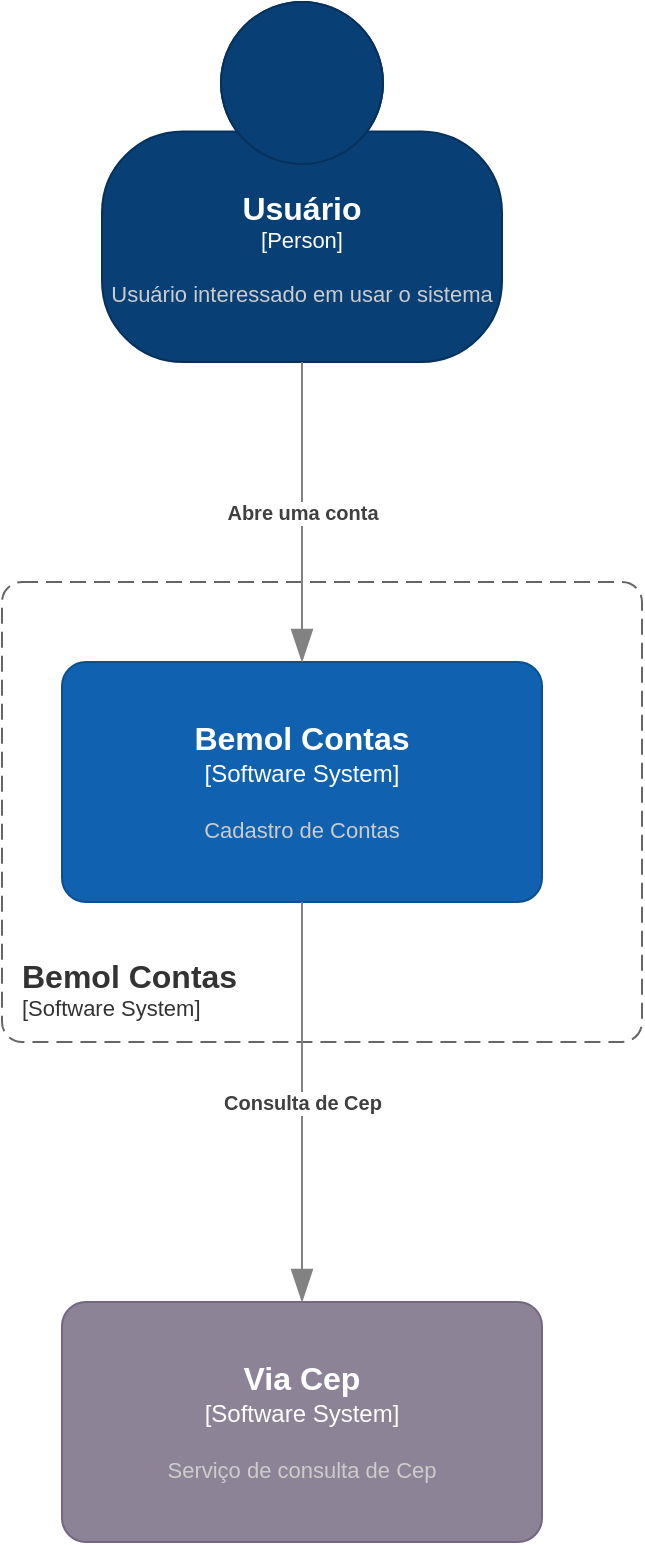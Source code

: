 <mxfile version="24.7.14" pages="3">
  <diagram name="1 - Contexto" id="tZXfWivorAjo9ExqiVK0">
    <mxGraphModel dx="1687" dy="868" grid="1" gridSize="10" guides="1" tooltips="1" connect="1" arrows="1" fold="1" page="1" pageScale="1" pageWidth="827" pageHeight="1169" math="0" shadow="0">
      <root>
        <mxCell id="0" />
        <mxCell id="1" parent="0" />
        <object placeholders="1" c4Name="Usuário" c4Type="Person" c4Description="Usuário interessado em usar o sistema" label="&lt;font style=&quot;font-size: 16px&quot;&gt;&lt;b&gt;%c4Name%&lt;/b&gt;&lt;/font&gt;&lt;div&gt;[%c4Type%]&lt;/div&gt;&lt;br&gt;&lt;div&gt;&lt;font style=&quot;font-size: 11px&quot;&gt;&lt;font color=&quot;#cccccc&quot;&gt;%c4Description%&lt;/font&gt;&lt;/div&gt;" id="4WC-OGh5Aw5k0WL9zleM-1">
          <mxCell style="html=1;fontSize=11;dashed=0;whiteSpace=wrap;fillColor=#083F75;strokeColor=#06315C;fontColor=#ffffff;shape=mxgraph.c4.person2;align=center;metaEdit=1;points=[[0.5,0,0],[1,0.5,0],[1,0.75,0],[0.75,1,0],[0.5,1,0],[0.25,1,0],[0,0.75,0],[0,0.5,0]];resizable=0;" parent="1" vertex="1">
            <mxGeometry x="270" y="80" width="200" height="180" as="geometry" />
          </mxCell>
        </object>
        <object placeholders="1" c4Name="Bemol Contas" c4Type="Software System" c4Description="Cadastro de Contas" label="&lt;font style=&quot;font-size: 16px&quot;&gt;&lt;b&gt;%c4Name%&lt;/b&gt;&lt;/font&gt;&lt;div&gt;[%c4Type%]&lt;/div&gt;&lt;br&gt;&lt;div&gt;&lt;font style=&quot;font-size: 11px&quot;&gt;&lt;font color=&quot;#cccccc&quot;&gt;%c4Description%&lt;/font&gt;&lt;/div&gt;" id="4WC-OGh5Aw5k0WL9zleM-2">
          <mxCell style="rounded=1;whiteSpace=wrap;html=1;labelBackgroundColor=none;fillColor=#1061B0;fontColor=#ffffff;align=center;arcSize=10;strokeColor=#0D5091;metaEdit=1;resizable=0;points=[[0.25,0,0],[0.5,0,0],[0.75,0,0],[1,0.25,0],[1,0.5,0],[1,0.75,0],[0.75,1,0],[0.5,1,0],[0.25,1,0],[0,0.75,0],[0,0.5,0],[0,0.25,0]];" parent="1" vertex="1">
            <mxGeometry x="250" y="410" width="240" height="120" as="geometry" />
          </mxCell>
        </object>
        <object placeholders="1" c4Name="Via Cep" c4Type="Software System" c4Description="Serviço de consulta de Cep" label="&lt;font style=&quot;font-size: 16px&quot;&gt;&lt;b&gt;%c4Name%&lt;/b&gt;&lt;/font&gt;&lt;div&gt;[%c4Type%]&lt;/div&gt;&lt;br&gt;&lt;div&gt;&lt;font style=&quot;font-size: 11px&quot;&gt;&lt;font color=&quot;#cccccc&quot;&gt;%c4Description%&lt;/font&gt;&lt;/div&gt;" id="4WC-OGh5Aw5k0WL9zleM-3">
          <mxCell style="rounded=1;whiteSpace=wrap;html=1;labelBackgroundColor=none;fillColor=#8C8496;fontColor=#ffffff;align=center;arcSize=10;strokeColor=#736782;metaEdit=1;resizable=0;points=[[0.25,0,0],[0.5,0,0],[0.75,0,0],[1,0.25,0],[1,0.5,0],[1,0.75,0],[0.75,1,0],[0.5,1,0],[0.25,1,0],[0,0.75,0],[0,0.5,0],[0,0.25,0]];" parent="1" vertex="1">
            <mxGeometry x="250" y="730" width="240" height="120" as="geometry" />
          </mxCell>
        </object>
        <object placeholders="1" c4Name="Bemol Contas" c4Type="SystemScopeBoundary" c4Application="Software System" label="&lt;font style=&quot;font-size: 16px&quot;&gt;&lt;b&gt;&lt;div style=&quot;text-align: left&quot;&gt;%c4Name%&lt;/div&gt;&lt;/b&gt;&lt;/font&gt;&lt;div style=&quot;text-align: left&quot;&gt;[%c4Application%]&lt;/div&gt;" id="4WC-OGh5Aw5k0WL9zleM-4">
          <mxCell style="rounded=1;fontSize=11;whiteSpace=wrap;html=1;dashed=1;arcSize=20;fillColor=none;strokeColor=#666666;fontColor=#333333;labelBackgroundColor=none;align=left;verticalAlign=bottom;labelBorderColor=none;spacingTop=0;spacing=10;dashPattern=8 4;metaEdit=1;rotatable=0;perimeter=rectanglePerimeter;noLabel=0;labelPadding=0;allowArrows=0;connectable=0;expand=0;recursiveResize=0;editable=1;pointerEvents=0;absoluteArcSize=1;points=[[0.25,0,0],[0.5,0,0],[0.75,0,0],[1,0.25,0],[1,0.5,0],[1,0.75,0],[0.75,1,0],[0.5,1,0],[0.25,1,0],[0,0.75,0],[0,0.5,0],[0,0.25,0]];" parent="1" vertex="1">
            <mxGeometry x="220" y="370" width="320" height="230" as="geometry" />
          </mxCell>
        </object>
        <object placeholders="1" c4Type="Relationship" c4Description="Abre uma conta" label="&lt;div style=&quot;text-align: left&quot;&gt;&lt;div style=&quot;text-align: center&quot;&gt;&lt;b&gt;%c4Description%&lt;/b&gt;&lt;/div&gt;" id="4WC-OGh5Aw5k0WL9zleM-5">
          <mxCell style="endArrow=blockThin;html=1;fontSize=10;fontColor=#404040;strokeWidth=1;endFill=1;strokeColor=#828282;elbow=vertical;metaEdit=1;endSize=14;startSize=14;jumpStyle=arc;jumpSize=16;rounded=0;edgeStyle=orthogonalEdgeStyle;exitX=0.5;exitY=1;exitDx=0;exitDy=0;exitPerimeter=0;entryX=0.5;entryY=0;entryDx=0;entryDy=0;entryPerimeter=0;" parent="1" source="4WC-OGh5Aw5k0WL9zleM-1" target="4WC-OGh5Aw5k0WL9zleM-2" edge="1">
            <mxGeometry width="240" relative="1" as="geometry">
              <mxPoint x="360" y="420" as="sourcePoint" />
              <mxPoint x="600" y="420" as="targetPoint" />
            </mxGeometry>
          </mxCell>
        </object>
        <object placeholders="1" c4Type="Relationship" c4Description="Consulta de Cep" label="&lt;div style=&quot;text-align: left&quot;&gt;&lt;div style=&quot;text-align: center&quot;&gt;&lt;b&gt;%c4Description%&lt;/b&gt;&lt;/div&gt;" id="LYfqEeLedNM178DGHXI2-3">
          <mxCell style="endArrow=blockThin;html=1;fontSize=10;fontColor=#404040;strokeWidth=1;endFill=1;strokeColor=#828282;elbow=vertical;metaEdit=1;endSize=14;startSize=14;jumpStyle=arc;jumpSize=16;rounded=0;edgeStyle=orthogonalEdgeStyle;exitX=0.5;exitY=1;exitDx=0;exitDy=0;exitPerimeter=0;entryX=0.5;entryY=0;entryDx=0;entryDy=0;entryPerimeter=0;" edge="1" parent="1" source="4WC-OGh5Aw5k0WL9zleM-2" target="4WC-OGh5Aw5k0WL9zleM-3">
            <mxGeometry width="240" relative="1" as="geometry">
              <mxPoint x="350" y="640" as="sourcePoint" />
              <mxPoint x="590" y="640" as="targetPoint" />
            </mxGeometry>
          </mxCell>
        </object>
      </root>
    </mxGraphModel>
  </diagram>
  <diagram id="6TFZhjaQyU7iCVQHboby" name="2 - Container">
    <mxGraphModel dx="1509" dy="777" grid="1" gridSize="10" guides="1" tooltips="1" connect="1" arrows="1" fold="1" page="1" pageScale="1" pageWidth="827" pageHeight="1169" math="0" shadow="0">
      <root>
        <mxCell id="0" />
        <mxCell id="1" parent="0" />
        <object placeholders="1" c4Name="Usuário" c4Type="Person" c4Description="Usuário interessado em usar o sistema" label="&lt;font style=&quot;font-size: 16px&quot;&gt;&lt;b&gt;%c4Name%&lt;/b&gt;&lt;/font&gt;&lt;div&gt;[%c4Type%]&lt;/div&gt;&lt;br&gt;&lt;div&gt;&lt;font style=&quot;font-size: 11px&quot;&gt;&lt;font color=&quot;#cccccc&quot;&gt;%c4Description%&lt;/font&gt;&lt;/div&gt;" id="kkGqqWhcmfRv-QvdHx95-1">
          <mxCell style="html=1;fontSize=11;dashed=0;whiteSpace=wrap;fillColor=#083F75;strokeColor=#06315C;fontColor=#ffffff;shape=mxgraph.c4.person2;align=center;metaEdit=1;points=[[0.5,0,0],[1,0.5,0],[1,0.75,0],[0.75,1,0],[0.5,1,0],[0.25,1,0],[0,0.75,0],[0,0.5,0]];resizable=0;" vertex="1" parent="1">
            <mxGeometry x="260" y="20" width="200" height="180" as="geometry" />
          </mxCell>
        </object>
        <object placeholders="1" c4Name="Via Cep" c4Type="Software System" c4Description="Serviço de consulta de Cep" label="&lt;font style=&quot;font-size: 16px&quot;&gt;&lt;b&gt;%c4Name%&lt;/b&gt;&lt;/font&gt;&lt;div&gt;[%c4Type%]&lt;/div&gt;&lt;br&gt;&lt;div&gt;&lt;font style=&quot;font-size: 11px&quot;&gt;&lt;font color=&quot;#cccccc&quot;&gt;%c4Description%&lt;/font&gt;&lt;/div&gt;" id="kkGqqWhcmfRv-QvdHx95-3">
          <mxCell style="rounded=1;whiteSpace=wrap;html=1;labelBackgroundColor=none;fillColor=#8C8496;fontColor=#ffffff;align=center;arcSize=10;strokeColor=#736782;metaEdit=1;resizable=0;points=[[0.25,0,0],[0.5,0,0],[0.75,0,0],[1,0.25,0],[1,0.5,0],[1,0.75,0],[0.75,1,0],[0.5,1,0],[0.25,1,0],[0,0.75,0],[0,0.5,0],[0,0.25,0]];" vertex="1" parent="1">
            <mxGeometry x="680" y="350" width="240" height="120" as="geometry" />
          </mxCell>
        </object>
        <object placeholders="1" c4Name="Bemol Contas" c4Type="SystemScopeBoundary" c4Application="Software System" label="&lt;font style=&quot;font-size: 16px&quot;&gt;&lt;b&gt;&lt;div style=&quot;text-align: left&quot;&gt;%c4Name%&lt;/div&gt;&lt;/b&gt;&lt;/font&gt;&lt;div style=&quot;text-align: left&quot;&gt;[%c4Application%]&lt;/div&gt;" id="kkGqqWhcmfRv-QvdHx95-4">
          <mxCell style="rounded=1;fontSize=11;whiteSpace=wrap;html=1;dashed=1;arcSize=20;fillColor=none;strokeColor=#666666;fontColor=#333333;labelBackgroundColor=none;align=left;verticalAlign=bottom;labelBorderColor=none;spacingTop=0;spacing=10;dashPattern=8 4;metaEdit=1;rotatable=0;perimeter=rectanglePerimeter;noLabel=0;labelPadding=0;allowArrows=0;connectable=0;expand=0;recursiveResize=0;editable=1;pointerEvents=0;absoluteArcSize=1;points=[[0.25,0,0],[0.5,0,0],[0.75,0,0],[1,0.25,0],[1,0.5,0],[1,0.75,0],[0.75,1,0],[0.5,1,0],[0.25,1,0],[0,0.75,0],[0,0.5,0],[0,0.25,0]];" vertex="1" parent="1">
            <mxGeometry x="150" y="300" width="440" height="530" as="geometry" />
          </mxCell>
        </object>
        <object placeholders="1" c4Name="Gerenciador de Contas" c4Type="Container" c4Technology="Asp.NET MVC Core" c4Description="Sistema onde que o usuário de cadastra." label="&lt;font style=&quot;font-size: 16px&quot;&gt;&lt;b&gt;%c4Name%&lt;/b&gt;&lt;/font&gt;&lt;div&gt;[%c4Type%: %c4Technology%]&lt;/div&gt;&lt;br&gt;&lt;div&gt;&lt;font style=&quot;font-size: 11px&quot;&gt;&lt;font color=&quot;#E6E6E6&quot;&gt;%c4Description%&lt;/font&gt;&lt;/div&gt;" id="kkGqqWhcmfRv-QvdHx95-7">
          <mxCell style="rounded=1;whiteSpace=wrap;html=1;fontSize=11;labelBackgroundColor=none;fillColor=#23A2D9;fontColor=#ffffff;align=center;arcSize=10;strokeColor=#0E7DAD;metaEdit=1;resizable=0;points=[[0.25,0,0],[0.5,0,0],[0.75,0,0],[1,0.25,0],[1,0.5,0],[1,0.75,0],[0.75,1,0],[0.5,1,0],[0.25,1,0],[0,0.75,0],[0,0.5,0],[0,0.25,0]];" vertex="1" parent="1">
            <mxGeometry x="240" y="350" width="240" height="120" as="geometry" />
          </mxCell>
        </object>
        <object placeholders="1" c4Name="Banco de Dados" c4Type="Container" c4Technology="SQL Server" c4Description="Armazena dados das contas de cliente" label="&lt;font style=&quot;font-size: 16px&quot;&gt;&lt;b&gt;%c4Name%&lt;/b&gt;&lt;/font&gt;&lt;div&gt;[%c4Type%:&amp;nbsp;%c4Technology%]&lt;/div&gt;&lt;br&gt;&lt;div&gt;&lt;font style=&quot;font-size: 11px&quot;&gt;&lt;font color=&quot;#E6E6E6&quot;&gt;%c4Description%&lt;/font&gt;&lt;/div&gt;" id="kkGqqWhcmfRv-QvdHx95-9">
          <mxCell style="shape=cylinder3;size=15;whiteSpace=wrap;html=1;boundedLbl=1;rounded=0;labelBackgroundColor=none;fillColor=#23A2D9;fontSize=12;fontColor=#ffffff;align=center;strokeColor=#0E7DAD;metaEdit=1;points=[[0.5,0,0],[1,0.25,0],[1,0.5,0],[1,0.75,0],[0.5,1,0],[0,0.75,0],[0,0.5,0],[0,0.25,0]];resizable=0;" vertex="1" parent="1">
            <mxGeometry x="240" y="630" width="240" height="120" as="geometry" />
          </mxCell>
        </object>
        <object placeholders="1" c4Type="Relationship" c4Description="Consulta de Cep" label="&lt;div style=&quot;text-align: left&quot;&gt;&lt;div style=&quot;text-align: center&quot;&gt;&lt;b&gt;%c4Description%&lt;/b&gt;&lt;/div&gt;" id="kQHFXQe9pbenKiq-Ed0P-2">
          <mxCell style="endArrow=blockThin;html=1;fontSize=10;fontColor=#404040;strokeWidth=1;endFill=1;strokeColor=#828282;elbow=vertical;metaEdit=1;endSize=14;startSize=14;jumpStyle=arc;jumpSize=16;rounded=0;edgeStyle=orthogonalEdgeStyle;exitX=1;exitY=0.5;exitDx=0;exitDy=0;exitPerimeter=0;entryX=0;entryY=0.5;entryDx=0;entryDy=0;entryPerimeter=0;" edge="1" parent="1" source="kkGqqWhcmfRv-QvdHx95-7" target="kkGqqWhcmfRv-QvdHx95-3">
            <mxGeometry width="240" relative="1" as="geometry">
              <mxPoint x="510" y="530" as="sourcePoint" />
              <mxPoint x="750" y="530" as="targetPoint" />
            </mxGeometry>
          </mxCell>
        </object>
        <object placeholders="1" c4Type="Relationship" c4Description="Leitura e Escrita" label="&lt;div style=&quot;text-align: left&quot;&gt;&lt;div style=&quot;text-align: center&quot;&gt;&lt;b&gt;%c4Description%&lt;/b&gt;&lt;/div&gt;" id="kQHFXQe9pbenKiq-Ed0P-3">
          <mxCell style="endArrow=blockThin;html=1;fontSize=10;fontColor=#404040;strokeWidth=1;endFill=1;strokeColor=#828282;elbow=vertical;metaEdit=1;endSize=14;startSize=14;jumpStyle=arc;jumpSize=16;rounded=0;edgeStyle=orthogonalEdgeStyle;exitX=0.5;exitY=1;exitDx=0;exitDy=0;exitPerimeter=0;" edge="1" parent="1" source="kkGqqWhcmfRv-QvdHx95-7" target="kkGqqWhcmfRv-QvdHx95-9">
            <mxGeometry width="240" relative="1" as="geometry">
              <mxPoint x="350" y="550" as="sourcePoint" />
              <mxPoint x="590" y="550" as="targetPoint" />
            </mxGeometry>
          </mxCell>
        </object>
        <object placeholders="1" c4Type="Relationship" c4Description="Abre uma conta" label="&lt;div style=&quot;text-align: left&quot;&gt;&lt;div style=&quot;text-align: center&quot;&gt;&lt;b&gt;%c4Description%&lt;/b&gt;&lt;/div&gt;" id="EsEE4UVjbcLjsWLDxwup-1">
          <mxCell style="endArrow=blockThin;html=1;fontSize=10;fontColor=#404040;strokeWidth=1;endFill=1;strokeColor=#828282;elbow=vertical;metaEdit=1;endSize=14;startSize=14;jumpStyle=arc;jumpSize=16;rounded=0;edgeStyle=orthogonalEdgeStyle;exitX=0.5;exitY=1;exitDx=0;exitDy=0;exitPerimeter=0;entryX=0.5;entryY=0;entryDx=0;entryDy=0;entryPerimeter=0;" edge="1" parent="1" source="kkGqqWhcmfRv-QvdHx95-1" target="kkGqqWhcmfRv-QvdHx95-7">
            <mxGeometry width="240" relative="1" as="geometry">
              <mxPoint x="370" y="250" as="sourcePoint" />
              <mxPoint x="610" y="250" as="targetPoint" />
            </mxGeometry>
          </mxCell>
        </object>
      </root>
    </mxGraphModel>
  </diagram>
  <diagram name="3 - Componente" id="bvisBnaFGEM6Vpuh5y42">
    <mxGraphModel dx="2868" dy="1476" grid="1" gridSize="10" guides="1" tooltips="1" connect="1" arrows="1" fold="1" page="1" pageScale="1" pageWidth="827" pageHeight="1169" math="0" shadow="0">
      <root>
        <mxCell id="2hKy0D5vnG9BWcaZ-jQz-0" />
        <mxCell id="2hKy0D5vnG9BWcaZ-jQz-1" parent="2hKy0D5vnG9BWcaZ-jQz-0" />
        <object placeholders="1" c4Name="Usuário" c4Type="Person" c4Description="Usuário interessado em usar o sistema" label="&lt;font style=&quot;font-size: 16px&quot;&gt;&lt;b&gt;%c4Name%&lt;/b&gt;&lt;/font&gt;&lt;div&gt;[%c4Type%]&lt;/div&gt;&lt;br&gt;&lt;div&gt;&lt;font style=&quot;font-size: 11px&quot;&gt;&lt;font color=&quot;#cccccc&quot;&gt;%c4Description%&lt;/font&gt;&lt;/div&gt;" id="2hKy0D5vnG9BWcaZ-jQz-2">
          <mxCell style="html=1;fontSize=11;dashed=0;whiteSpace=wrap;fillColor=#083F75;strokeColor=#06315C;fontColor=#ffffff;shape=mxgraph.c4.person2;align=center;metaEdit=1;points=[[0.5,0,0],[1,0.5,0],[1,0.75,0],[0.75,1,0],[0.5,1,0],[0.25,1,0],[0,0.75,0],[0,0.5,0]];resizable=0;" vertex="1" parent="2hKy0D5vnG9BWcaZ-jQz-1">
            <mxGeometry x="180" y="40" width="200" height="180" as="geometry" />
          </mxCell>
        </object>
        <object placeholders="1" c4Name="Banco de Dados" c4Type="Container" c4Technology="SQL Server" c4Description="Armazena dados das contas de cliente" label="&lt;font style=&quot;font-size: 16px&quot;&gt;&lt;b&gt;%c4Name%&lt;/b&gt;&lt;/font&gt;&lt;div&gt;[%c4Type%:&amp;nbsp;%c4Technology%]&lt;/div&gt;&lt;br&gt;&lt;div&gt;&lt;font style=&quot;font-size: 11px&quot;&gt;&lt;font color=&quot;#E6E6E6&quot;&gt;%c4Description%&lt;/font&gt;&lt;/div&gt;" id="2hKy0D5vnG9BWcaZ-jQz-6">
          <mxCell style="shape=cylinder3;size=15;whiteSpace=wrap;html=1;boundedLbl=1;rounded=0;labelBackgroundColor=none;fillColor=#23A2D9;fontSize=12;fontColor=#ffffff;align=center;strokeColor=#0E7DAD;metaEdit=1;points=[[0.5,0,0],[1,0.25,0],[1,0.5,0],[1,0.75,0],[0.5,1,0],[0,0.75,0],[0,0.5,0],[0,0.25,0]];resizable=0;" vertex="1" parent="2hKy0D5vnG9BWcaZ-jQz-1">
            <mxGeometry x="160" y="1250" width="240" height="120" as="geometry" />
          </mxCell>
        </object>
        <object placeholders="1" c4Type="Relationship" c4Description="Abre uma conta" label="&lt;div style=&quot;text-align: left&quot;&gt;&lt;div style=&quot;text-align: center&quot;&gt;&lt;b&gt;%c4Description%&lt;/b&gt;&lt;/div&gt;" id="2hKy0D5vnG9BWcaZ-jQz-9">
          <mxCell style="endArrow=blockThin;html=1;fontSize=10;fontColor=#404040;strokeWidth=1;endFill=1;strokeColor=#828282;elbow=vertical;metaEdit=1;endSize=14;startSize=14;jumpStyle=arc;jumpSize=16;rounded=0;edgeStyle=orthogonalEdgeStyle;exitX=0.5;exitY=1;exitDx=0;exitDy=0;exitPerimeter=0;entryX=0.5;entryY=0;entryDx=0;entryDy=0;entryPerimeter=0;" edge="1" parent="2hKy0D5vnG9BWcaZ-jQz-1" source="2hKy0D5vnG9BWcaZ-jQz-2" target="rsReaaK_dO8VlOGl0Z7Q-0">
            <mxGeometry x="-0.158" width="240" relative="1" as="geometry">
              <mxPoint x="370" y="250" as="sourcePoint" />
              <mxPoint x="360" y="350" as="targetPoint" />
              <mxPoint as="offset" />
            </mxGeometry>
          </mxCell>
        </object>
        <mxCell id="YDeJBgv0smvRWvyVyIVu-2" style="edgeStyle=orthogonalEdgeStyle;rounded=0;orthogonalLoop=1;jettySize=auto;html=1;" edge="1" parent="2hKy0D5vnG9BWcaZ-jQz-1" source="rsReaaK_dO8VlOGl0Z7Q-0" target="YDeJBgv0smvRWvyVyIVu-0">
          <mxGeometry relative="1" as="geometry" />
        </mxCell>
        <mxCell id="YDeJBgv0smvRWvyVyIVu-6" value="Tira o foco do campo CEP" style="edgeLabel;html=1;align=center;verticalAlign=middle;resizable=0;points=[];" vertex="1" connectable="0" parent="YDeJBgv0smvRWvyVyIVu-2">
          <mxGeometry x="-0.245" y="2" relative="1" as="geometry">
            <mxPoint x="17" y="2" as="offset" />
          </mxGeometry>
        </mxCell>
        <object placeholders="1" c4Name="Gerenciador de Contas" c4Type="Container" c4Technology="ASP.NET MVC Core" c4Description="Sistema de Gerenciador de Contas" label="&lt;font style=&quot;font-size: 16px&quot;&gt;&lt;b&gt;%c4Name%&lt;/b&gt;&lt;/font&gt;&lt;div&gt;[%c4Type%:&amp;nbsp;%c4Technology%]&lt;/div&gt;&lt;br&gt;&lt;div&gt;&lt;font style=&quot;font-size: 11px&quot;&gt;&lt;font color=&quot;#E6E6E6&quot;&gt;%c4Description%&lt;/font&gt;&lt;/div&gt;" id="rsReaaK_dO8VlOGl0Z7Q-0">
          <mxCell style="shape=mxgraph.c4.webBrowserContainer2;whiteSpace=wrap;html=1;boundedLbl=1;rounded=0;labelBackgroundColor=none;strokeColor=#118ACD;fillColor=#23A2D9;strokeColor=#118ACD;strokeColor2=#0E7DAD;fontSize=12;fontColor=#ffffff;align=center;metaEdit=1;points=[[0.5,0,0],[1,0.25,0],[1,0.5,0],[1,0.75,0],[0.5,1,0],[0,0.75,0],[0,0.5,0],[0,0.25,0]];resizable=0;" vertex="1" parent="2hKy0D5vnG9BWcaZ-jQz-1">
            <mxGeometry x="160" y="390" width="240" height="160" as="geometry" />
          </mxCell>
        </object>
        <mxCell id="rsReaaK_dO8VlOGl0Z7Q-6" style="edgeStyle=orthogonalEdgeStyle;rounded=0;orthogonalLoop=1;jettySize=auto;html=1;startArrow=classic;startFill=1;endArrow=none;endFill=0;" edge="1" parent="2hKy0D5vnG9BWcaZ-jQz-1" source="rsReaaK_dO8VlOGl0Z7Q-1" target="rsReaaK_dO8VlOGl0Z7Q-0">
          <mxGeometry relative="1" as="geometry" />
        </mxCell>
        <mxCell id="rsReaaK_dO8VlOGl0Z7Q-10" value="Text" style="edgeLabel;html=1;align=center;verticalAlign=middle;resizable=0;points=[];" vertex="1" connectable="0" parent="rsReaaK_dO8VlOGl0Z7Q-6">
          <mxGeometry x="0.107" y="1" relative="1" as="geometry">
            <mxPoint as="offset" />
          </mxGeometry>
        </mxCell>
        <object placeholders="1" c4Name="Camada de Application" c4Type="Component" c4Technology="Class Library" c4Description="Gerencia os serviços para a entidade" label="&lt;font style=&quot;font-size: 16px&quot;&gt;&lt;b&gt;%c4Name%&lt;/b&gt;&lt;/font&gt;&lt;div&gt;[%c4Type%: %c4Technology%]&lt;/div&gt;&lt;br&gt;&lt;div&gt;&lt;font style=&quot;font-size: 11px&quot;&gt;%c4Description%&lt;/font&gt;&lt;/div&gt;" id="rsReaaK_dO8VlOGl0Z7Q-1">
          <mxCell style="rounded=1;whiteSpace=wrap;html=1;labelBackgroundColor=none;fillColor=#63BEF2;fontColor=#ffffff;align=center;arcSize=6;strokeColor=#2086C9;metaEdit=1;resizable=0;points=[[0.25,0,0],[0.5,0,0],[0.75,0,0],[1,0.25,0],[1,0.5,0],[1,0.75,0],[0.75,1,0],[0.5,1,0],[0.25,1,0],[0,0.75,0],[0,0.5,0],[0,0.25,0]];" vertex="1" parent="2hKy0D5vnG9BWcaZ-jQz-1">
            <mxGeometry x="160" y="700" width="240" height="120" as="geometry" />
          </mxCell>
        </object>
        <object placeholders="1" c4Name="Camada de Infraestrutura" c4Type="Component" c4Technology="Class Library" c4Description="Description of component role/responsibility." label="&lt;font style=&quot;font-size: 16px&quot;&gt;&lt;b&gt;%c4Name%&lt;/b&gt;&lt;/font&gt;&lt;div&gt;[%c4Type%: %c4Technology%]&lt;/div&gt;&lt;br&gt;&lt;div&gt;&lt;font style=&quot;font-size: 11px&quot;&gt;%c4Description%&lt;/font&gt;&lt;/div&gt;" id="rsReaaK_dO8VlOGl0Z7Q-2">
          <mxCell style="rounded=1;whiteSpace=wrap;html=1;labelBackgroundColor=none;fillColor=#63BEF2;fontColor=#ffffff;align=center;arcSize=6;strokeColor=#2086C9;metaEdit=1;resizable=0;points=[[0.25,0,0],[0.5,0,0],[0.75,0,0],[1,0.25,0],[1,0.5,0],[1,0.75,0],[0.75,1,0],[0.5,1,0],[0.25,1,0],[0,0.75,0],[0,0.5,0],[0,0.25,0]];" vertex="1" parent="2hKy0D5vnG9BWcaZ-jQz-1">
            <mxGeometry x="160" y="980" width="240" height="120" as="geometry" />
          </mxCell>
        </object>
        <object placeholders="1" c4Name="Camada de Dominio" c4Type="Component" c4Technology="Class Library" c4Description="Description of component role/responsibility." label="&lt;font style=&quot;font-size: 16px&quot;&gt;&lt;b&gt;%c4Name%&lt;/b&gt;&lt;/font&gt;&lt;div&gt;[%c4Type%: %c4Technology%]&lt;/div&gt;&lt;br&gt;&lt;div&gt;&lt;font style=&quot;font-size: 11px&quot;&gt;%c4Description%&lt;/font&gt;&lt;/div&gt;" id="rsReaaK_dO8VlOGl0Z7Q-3">
          <mxCell style="rounded=1;whiteSpace=wrap;html=1;labelBackgroundColor=none;fillColor=#63BEF2;fontColor=#ffffff;align=center;arcSize=6;strokeColor=#2086C9;metaEdit=1;resizable=0;points=[[0.25,0,0],[0.5,0,0],[0.75,0,0],[1,0.25,0],[1,0.5,0],[1,0.75,0],[0.75,1,0],[0.5,1,0],[0.25,1,0],[0,0.75,0],[0,0.5,0],[0,0.25,0]];" vertex="1" parent="2hKy0D5vnG9BWcaZ-jQz-1">
            <mxGeometry x="640" y="700" width="240" height="120" as="geometry" />
          </mxCell>
        </object>
        <mxCell id="rsReaaK_dO8VlOGl0Z7Q-4" style="edgeStyle=orthogonalEdgeStyle;rounded=0;orthogonalLoop=1;jettySize=auto;html=1;entryX=0;entryY=0.5;entryDx=0;entryDy=0;entryPerimeter=0;startArrow=none;startFill=0;" edge="1" parent="2hKy0D5vnG9BWcaZ-jQz-1" source="rsReaaK_dO8VlOGl0Z7Q-1" target="rsReaaK_dO8VlOGl0Z7Q-3">
          <mxGeometry relative="1" as="geometry" />
        </mxCell>
        <mxCell id="rsReaaK_dO8VlOGl0Z7Q-8" value="Popula as informações do dominio" style="edgeLabel;html=1;align=center;verticalAlign=middle;resizable=0;points=[];" vertex="1" connectable="0" parent="rsReaaK_dO8VlOGl0Z7Q-4">
          <mxGeometry x="-0.294" relative="1" as="geometry">
            <mxPoint x="28" as="offset" />
          </mxGeometry>
        </mxCell>
        <mxCell id="rsReaaK_dO8VlOGl0Z7Q-11" style="edgeStyle=orthogonalEdgeStyle;rounded=0;orthogonalLoop=1;jettySize=auto;html=1;entryX=0.5;entryY=0;entryDx=0;entryDy=0;entryPerimeter=0;" edge="1" parent="2hKy0D5vnG9BWcaZ-jQz-1" source="rsReaaK_dO8VlOGl0Z7Q-2" target="2hKy0D5vnG9BWcaZ-jQz-6">
          <mxGeometry relative="1" as="geometry" />
        </mxCell>
        <mxCell id="rsReaaK_dO8VlOGl0Z7Q-12" value="Leitura e Escrita" style="edgeLabel;html=1;align=center;verticalAlign=middle;resizable=0;points=[];" vertex="1" connectable="0" parent="rsReaaK_dO8VlOGl0Z7Q-11">
          <mxGeometry x="-0.1" y="1" relative="1" as="geometry">
            <mxPoint as="offset" />
          </mxGeometry>
        </mxCell>
        <mxCell id="rsReaaK_dO8VlOGl0Z7Q-13" style="edgeStyle=orthogonalEdgeStyle;rounded=0;orthogonalLoop=1;jettySize=auto;html=1;entryX=0.5;entryY=0;entryDx=0;entryDy=0;entryPerimeter=0;" edge="1" parent="2hKy0D5vnG9BWcaZ-jQz-1" source="rsReaaK_dO8VlOGl0Z7Q-1" target="rsReaaK_dO8VlOGl0Z7Q-2">
          <mxGeometry relative="1" as="geometry" />
        </mxCell>
        <mxCell id="rsReaaK_dO8VlOGl0Z7Q-14" value="Utiliza repositorio para persistência dos dados" style="edgeLabel;html=1;align=center;verticalAlign=middle;resizable=0;points=[];" vertex="1" connectable="0" parent="rsReaaK_dO8VlOGl0Z7Q-13">
          <mxGeometry x="-0.1" y="2" relative="1" as="geometry">
            <mxPoint as="offset" />
          </mxGeometry>
        </mxCell>
        <object placeholders="1" c4Name="Via Cep" c4Type="Software System" c4Description="Serviço de consulta de Cep" label="&lt;font style=&quot;font-size: 16px&quot;&gt;&lt;b&gt;%c4Name%&lt;/b&gt;&lt;/font&gt;&lt;div&gt;[%c4Type%]&lt;/div&gt;&lt;br&gt;&lt;div&gt;&lt;font style=&quot;font-size: 11px&quot;&gt;&lt;font color=&quot;#cccccc&quot;&gt;%c4Description%&lt;/font&gt;&lt;/div&gt;" id="rsReaaK_dO8VlOGl0Z7Q-17">
          <mxCell style="rounded=1;whiteSpace=wrap;html=1;labelBackgroundColor=none;fillColor=#8C8496;fontColor=#ffffff;align=center;arcSize=10;strokeColor=#736782;metaEdit=1;resizable=0;points=[[0.25,0,0],[0.5,0,0],[0.75,0,0],[1,0.25,0],[1,0.5,0],[1,0.75,0],[0.75,1,0],[0.5,1,0],[0.25,1,0],[0,0.75,0],[0,0.5,0],[0,0.25,0]];" vertex="1" parent="2hKy0D5vnG9BWcaZ-jQz-1">
            <mxGeometry x="1140" y="410" width="240" height="120" as="geometry" />
          </mxCell>
        </object>
        <object placeholders="1" c4Name="site.js" c4Type="Component" c4Technology="Javascript" c4Description="Utiliza script para consulta de cep" label="&lt;font style=&quot;font-size: 16px&quot;&gt;&lt;b&gt;%c4Name%&lt;/b&gt;&lt;/font&gt;&lt;div&gt;[%c4Type%: %c4Technology%]&lt;/div&gt;&lt;br&gt;&lt;div&gt;&lt;font style=&quot;font-size: 11px&quot;&gt;%c4Description%&lt;/font&gt;&lt;/div&gt;" id="YDeJBgv0smvRWvyVyIVu-0">
          <mxCell style="rounded=1;whiteSpace=wrap;html=1;labelBackgroundColor=none;fillColor=#63BEF2;fontColor=#ffffff;align=center;arcSize=6;strokeColor=#2086C9;metaEdit=1;resizable=0;points=[[0.25,0,0],[0.5,0,0],[0.75,0,0],[1,0.25,0],[1,0.5,0],[1,0.75,0],[0.75,1,0],[0.5,1,0],[0.25,1,0],[0,0.75,0],[0,0.5,0],[0,0.25,0]];" vertex="1" parent="2hKy0D5vnG9BWcaZ-jQz-1">
            <mxGeometry x="650" y="410" width="240" height="120" as="geometry" />
          </mxCell>
        </object>
        <mxCell id="YDeJBgv0smvRWvyVyIVu-3" style="edgeStyle=orthogonalEdgeStyle;rounded=0;orthogonalLoop=1;jettySize=auto;html=1;entryX=0;entryY=0.5;entryDx=0;entryDy=0;entryPerimeter=0;" edge="1" parent="2hKy0D5vnG9BWcaZ-jQz-1" source="YDeJBgv0smvRWvyVyIVu-0" target="rsReaaK_dO8VlOGl0Z7Q-17">
          <mxGeometry relative="1" as="geometry" />
        </mxCell>
        <mxCell id="YDeJBgv0smvRWvyVyIVu-4" value="Dispara uma requisição&amp;nbsp;&lt;div&gt;para o serviço de CEP&lt;/div&gt;" style="edgeLabel;html=1;align=center;verticalAlign=middle;resizable=0;points=[];" vertex="1" connectable="0" parent="YDeJBgv0smvRWvyVyIVu-3">
          <mxGeometry x="-0.218" y="-1" relative="1" as="geometry">
            <mxPoint x="31" y="-1" as="offset" />
          </mxGeometry>
        </mxCell>
        <object placeholders="1" c4Name="Bemol Contas" c4Type="SystemScopeBoundary" c4Application="Software System" label="&lt;font style=&quot;font-size: 16px&quot;&gt;&lt;b&gt;&lt;div style=&quot;text-align: left&quot;&gt;%c4Name%&lt;/div&gt;&lt;/b&gt;&lt;/font&gt;&lt;div style=&quot;text-align: left&quot;&gt;[%c4Application%]&lt;/div&gt;" id="YDeJBgv0smvRWvyVyIVu-7">
          <mxCell style="rounded=1;fontSize=11;whiteSpace=wrap;html=1;dashed=1;arcSize=20;fillColor=none;strokeColor=#666666;fontColor=#333333;labelBackgroundColor=none;align=left;verticalAlign=bottom;labelBorderColor=none;spacingTop=0;spacing=10;dashPattern=8 4;metaEdit=1;rotatable=0;perimeter=rectanglePerimeter;noLabel=0;labelPadding=0;allowArrows=0;connectable=0;expand=0;recursiveResize=0;editable=1;pointerEvents=0;absoluteArcSize=1;points=[[0.25,0,0],[0.5,0,0],[0.75,0,0],[1,0.25,0],[1,0.5,0],[1,0.75,0],[0.75,1,0],[0.5,1,0],[0.25,1,0],[0,0.75,0],[0,0.5,0],[0,0.25,0]];" vertex="1" parent="2hKy0D5vnG9BWcaZ-jQz-1">
            <mxGeometry x="20" y="330" width="920" height="1080" as="geometry" />
          </mxCell>
        </object>
      </root>
    </mxGraphModel>
  </diagram>
</mxfile>
